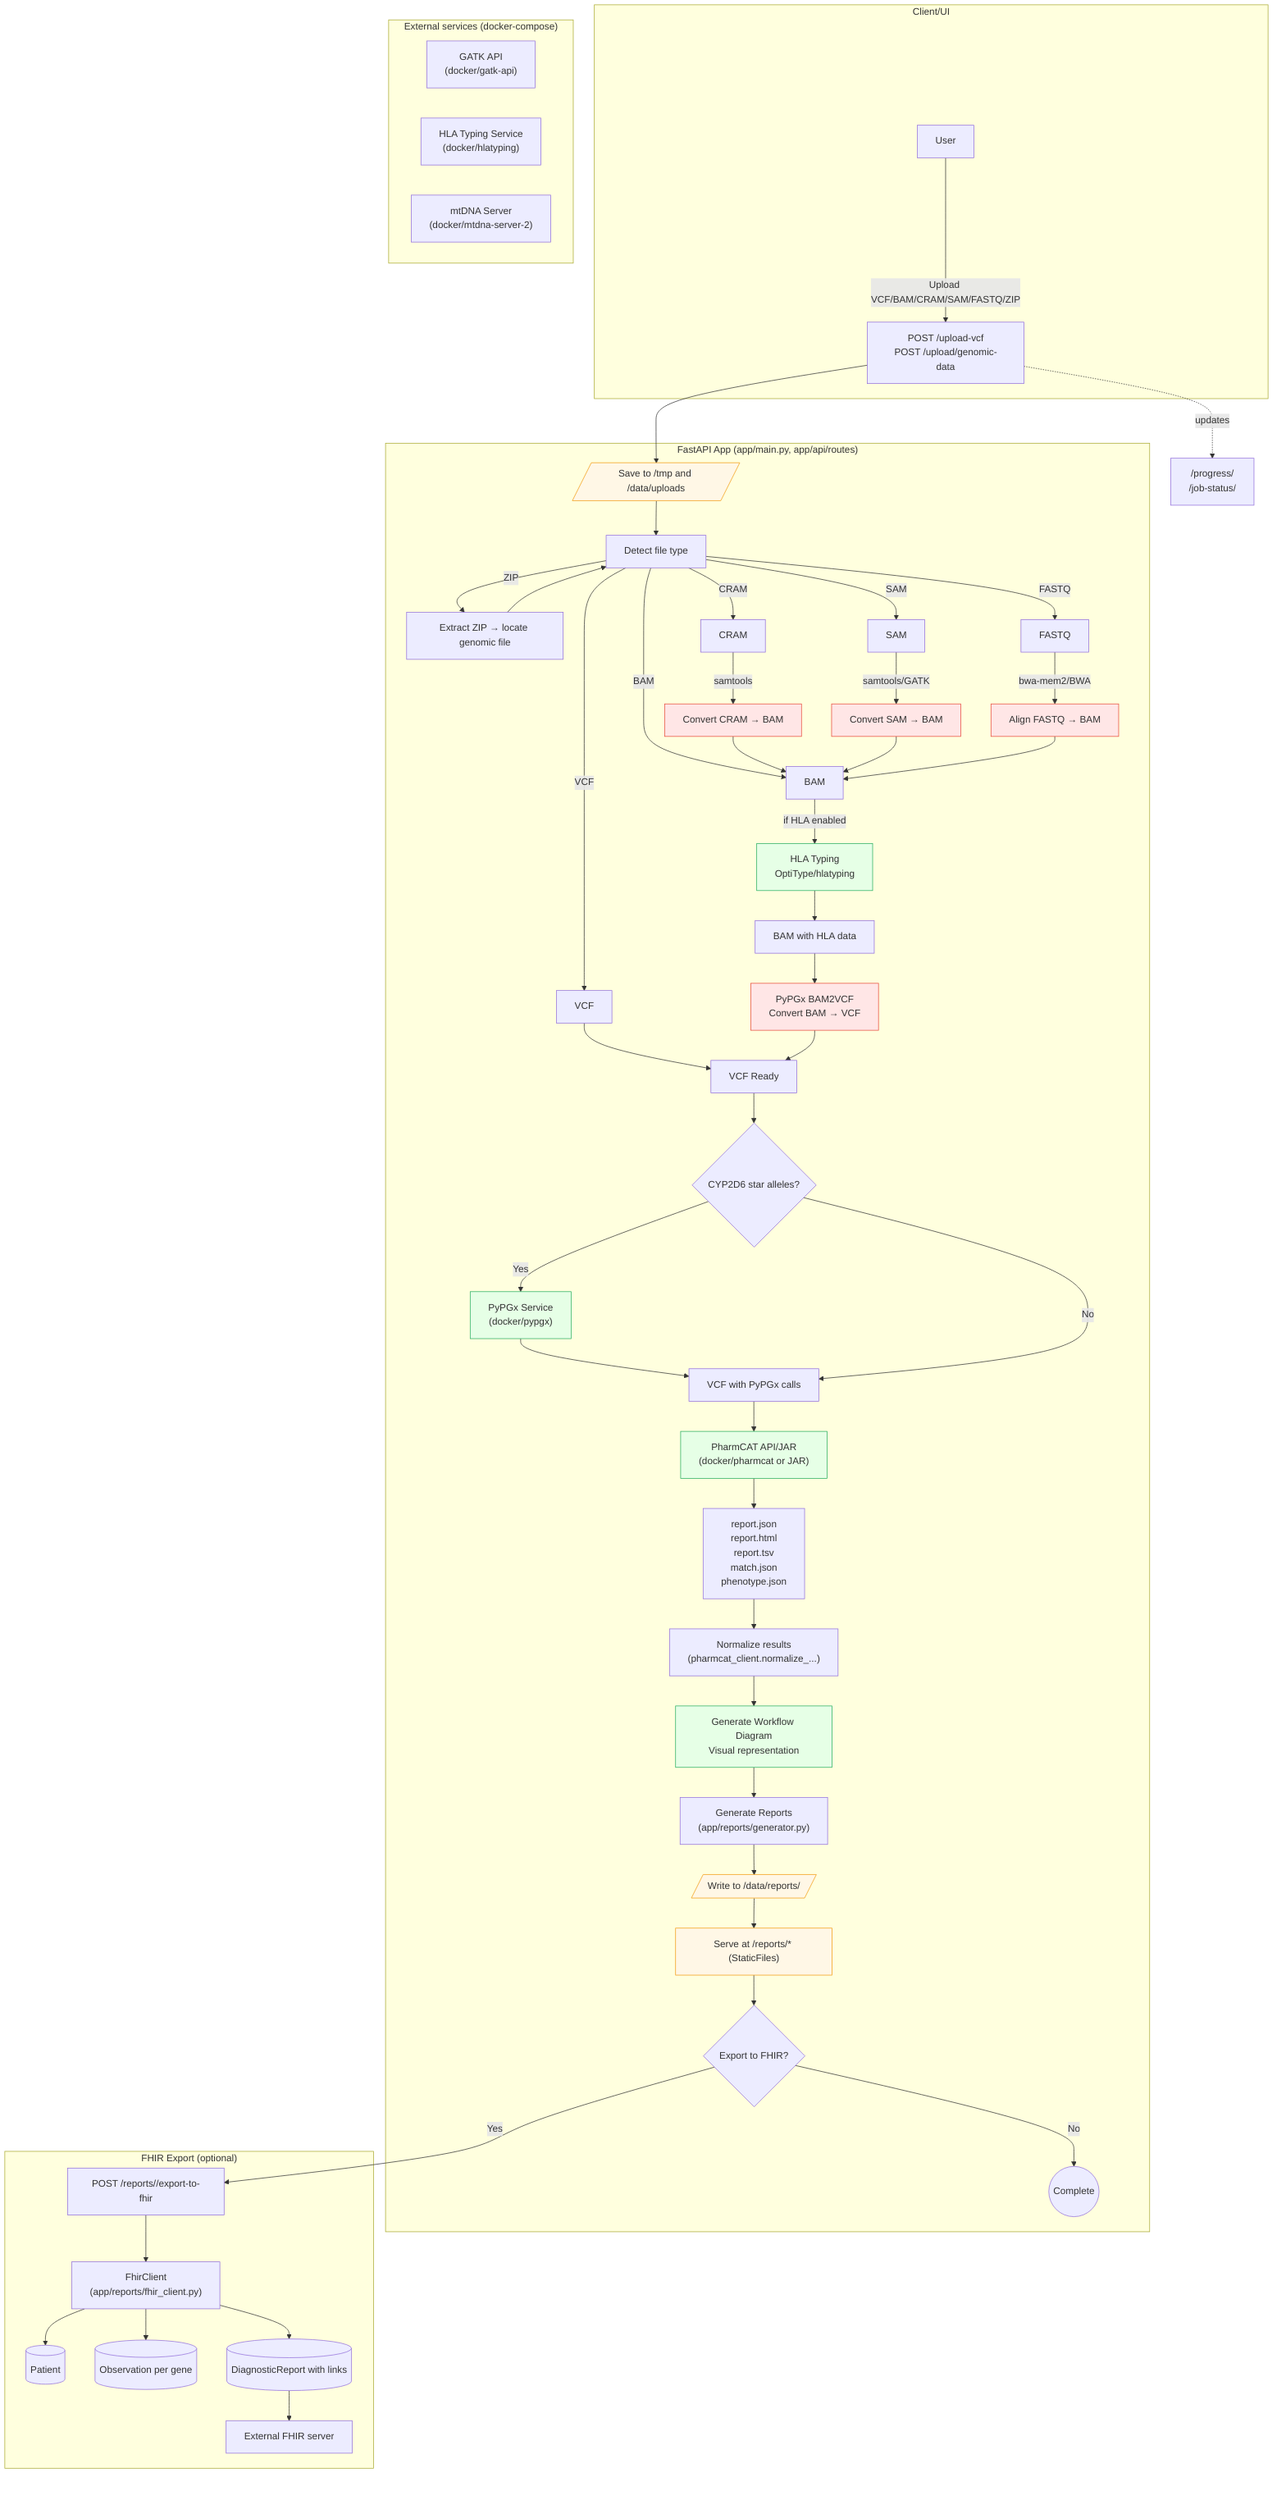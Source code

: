 flowchart TD
  %% ZaroPGx end-to-end processing flow

  subgraph Client["Client/UI"]
    U[User]
    U -->|Upload VCF/BAM/CRAM/SAM/FASTQ/ZIP| UploadEndpoints["POST /upload-vcf<br/>POST /upload/genomic-data"]
  end

  subgraph FastAPI["FastAPI App (app/main.py, app/api/routes)"]
    UploadEndpoints --> SaveTmp[/Save to /tmp and /data/uploads/]
    SaveTmp --> Detect[Detect file type]
    Detect -->|ZIP| Extract[Extract ZIP → locate genomic file]
    Extract --> Detect
    
    %% File type routing
    Detect -->|VCF| VCF[VCF]
    Detect -->|BAM| BAM[BAM]
    Detect -->|CRAM| CRAM[CRAM]
    Detect -->|SAM| SAM[SAM]
    Detect -->|FASTQ| FASTQ[FASTQ]
    
    %% File conversion paths
    CRAM -->|samtools| ConvertCRAM[Convert CRAM → BAM]
    SAM -->|samtools/GATK| ConvertSAM[Convert SAM → BAM]
    FASTQ -->|bwa-mem2/BWA| AlignFASTQ[Align FASTQ → BAM]
    
    ConvertCRAM --> BAM
    ConvertSAM --> BAM
    AlignFASTQ --> BAM
    
    %% HLA typing for alignment files
    BAM -->|if HLA enabled| HLA[HLA Typing<br/>OptiType/hlatyping]
    HLA --> BAM_HLA[BAM with HLA data]
    BAM_HLA --> PyPGx_BAM2VCF[PyPGx BAM2VCF<br/>Convert BAM → VCF]
    
    %% Direct VCF path
    VCF --> VCF_Ready[VCF Ready]
    PyPGx_BAM2VCF --> VCF_Ready
    
    %% PyPGx analysis decision
    VCF_Ready --> PYP_DEC{CYP2D6 star alleles?}
    PYP_DEC -->|Yes| PYP[PyPGx Analysis<br/>Star allele calling]
    PYP --> VCF_Processed[VCF with PyPGx calls]
    PYP_DEC -->|No| VCF_Processed
    
    %% PharmCAT analysis
    VCF_Processed --> PCAT[PharmCAT Analysis<br/>Drug recommendations]
    PCAT --> PCOutputs["report.json<br/>report.html<br/>report.tsv<br/>match.json<br/>phenotype.json"]
    
    %% Report generation pipeline
    PCOutputs --> Normalize["Normalize results<br/>(pharmcat_client.normalize_...)"]
    Normalize --> WorkflowDiagram[Generate Workflow Diagram<br/>Visual representation]
    WorkflowDiagram --> Generate["Generate Reports<br/>(app/reports/generator.py)"]
    Generate --> ReportsDir[/Write to /data/reports/<report_id>/]
    ReportsDir --> Serve["Serve at /reports/* (StaticFiles)"]
    Serve --> ExportDec{Export to FHIR?}
    ExportDec -->|No| Done((Complete))
  end

  subgraph Services["External services (docker-compose)"]
    GATK["GATK API<br/>(docker/gatk-api)"]
    HLA_SVC["HLA Typing Service<br/>(docker/hlatyping)"]
    PYP["PyPGx Service<br/>(docker/pypgx)"]
    PCAT["PharmCAT API/JAR<br/>(docker/pharmcat or JAR)"]
    MTDNA["mtDNA Server<br/>(docker/mtdna-server-2)"]
  end

  subgraph FHIR["FHIR Export (optional)"]
    ExportDec -->|Yes| FhirRoute["POST /reports/<report_id>/export-to-fhir"]
    FhirRoute --> FhirClient["FhirClient<br/>(app/reports/fhir_client.py)"]
    FhirClient --> Patient[(Patient)]
    FhirClient --> Observations[(Observation per gene)]
    FhirClient --> DiagnosticReport[(DiagnosticReport with links)]
    DiagnosticReport --> EHR[External FHIR server]
  end

  %% Progress tracking
  UploadEndpoints -. updates .-> JobStatus["/progress/<job_id><br/>/job-status/<job_id>"]

  %% Styling
  classDef app fill:#e7f0ff,stroke:#5b8def,stroke-width:1px;
  classDef svc fill:#f8f1ff,stroke:#9b59b6,stroke-width:1px;
  classDef fhir fill:#eaffea,stroke:#27ae60,stroke-width:1px;
  classDef io fill:#fff7e6,stroke:#f39c12,stroke-width:1px;
  classDef conversion fill:#ffe6e6,stroke:#e74c3c,stroke-width:1px;
  classDef analysis fill:#e6ffe6,stroke:#27ae60,stroke-width:1px;

  class ReportsDir,Serve,SaveTmp io;
  class ConvertCRAM,ConvertSAM,AlignFASTQ,PyPGx_BAM2VCF conversion;
  class HLA,PYP,PCAT,WorkflowDiagram analysis;